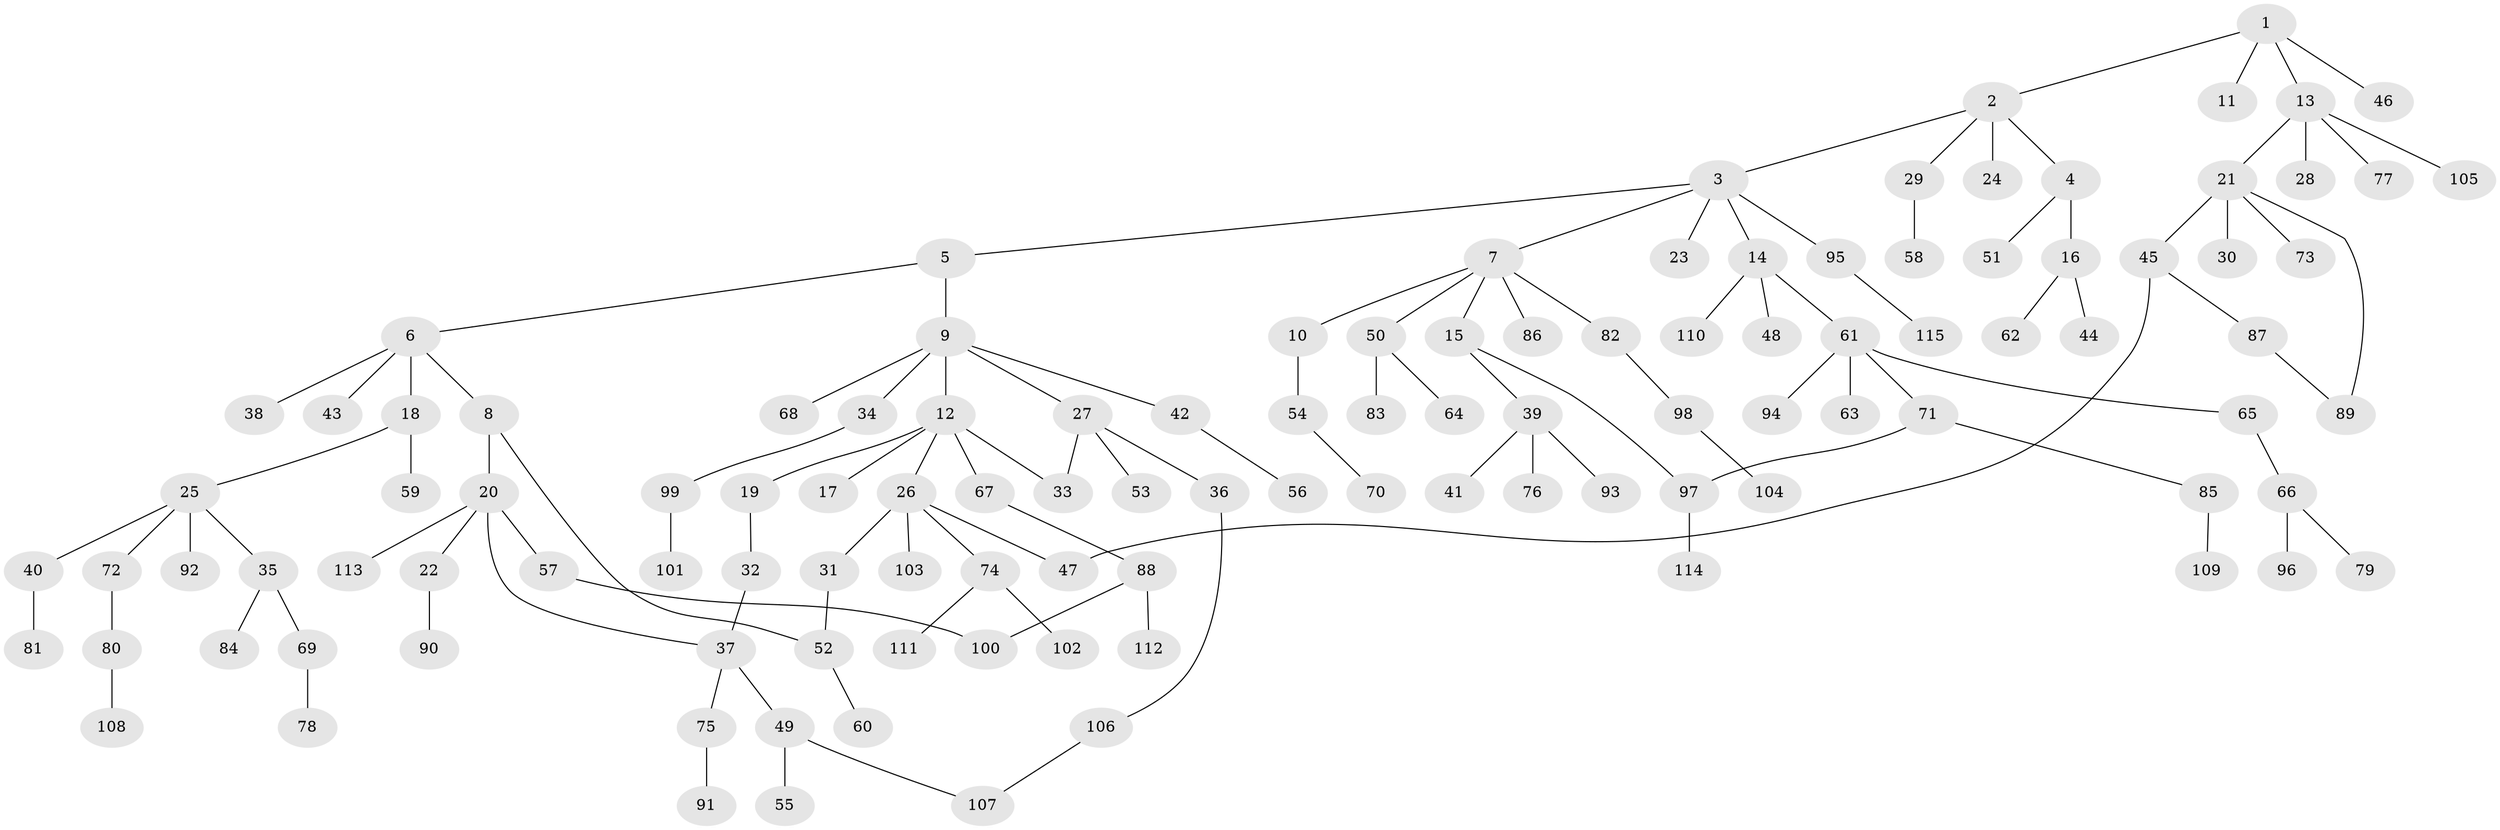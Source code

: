 // coarse degree distribution, {3: 0.10256410256410256, 6: 0.05128205128205128, 7: 0.05128205128205128, 2: 0.1794871794871795, 1: 0.5641025641025641, 5: 0.02564102564102564, 8: 0.01282051282051282, 4: 0.01282051282051282}
// Generated by graph-tools (version 1.1) at 2025/23/03/03/25 07:23:31]
// undirected, 115 vertices, 122 edges
graph export_dot {
graph [start="1"]
  node [color=gray90,style=filled];
  1;
  2;
  3;
  4;
  5;
  6;
  7;
  8;
  9;
  10;
  11;
  12;
  13;
  14;
  15;
  16;
  17;
  18;
  19;
  20;
  21;
  22;
  23;
  24;
  25;
  26;
  27;
  28;
  29;
  30;
  31;
  32;
  33;
  34;
  35;
  36;
  37;
  38;
  39;
  40;
  41;
  42;
  43;
  44;
  45;
  46;
  47;
  48;
  49;
  50;
  51;
  52;
  53;
  54;
  55;
  56;
  57;
  58;
  59;
  60;
  61;
  62;
  63;
  64;
  65;
  66;
  67;
  68;
  69;
  70;
  71;
  72;
  73;
  74;
  75;
  76;
  77;
  78;
  79;
  80;
  81;
  82;
  83;
  84;
  85;
  86;
  87;
  88;
  89;
  90;
  91;
  92;
  93;
  94;
  95;
  96;
  97;
  98;
  99;
  100;
  101;
  102;
  103;
  104;
  105;
  106;
  107;
  108;
  109;
  110;
  111;
  112;
  113;
  114;
  115;
  1 -- 2;
  1 -- 11;
  1 -- 13;
  1 -- 46;
  2 -- 3;
  2 -- 4;
  2 -- 24;
  2 -- 29;
  3 -- 5;
  3 -- 7;
  3 -- 14;
  3 -- 23;
  3 -- 95;
  4 -- 16;
  4 -- 51;
  5 -- 6;
  5 -- 9;
  6 -- 8;
  6 -- 18;
  6 -- 38;
  6 -- 43;
  7 -- 10;
  7 -- 15;
  7 -- 50;
  7 -- 82;
  7 -- 86;
  8 -- 20;
  8 -- 52;
  9 -- 12;
  9 -- 27;
  9 -- 34;
  9 -- 42;
  9 -- 68;
  10 -- 54;
  12 -- 17;
  12 -- 19;
  12 -- 26;
  12 -- 33;
  12 -- 67;
  13 -- 21;
  13 -- 28;
  13 -- 77;
  13 -- 105;
  14 -- 48;
  14 -- 61;
  14 -- 110;
  15 -- 39;
  15 -- 97;
  16 -- 44;
  16 -- 62;
  18 -- 25;
  18 -- 59;
  19 -- 32;
  20 -- 22;
  20 -- 37;
  20 -- 57;
  20 -- 113;
  21 -- 30;
  21 -- 45;
  21 -- 73;
  21 -- 89;
  22 -- 90;
  25 -- 35;
  25 -- 40;
  25 -- 72;
  25 -- 92;
  26 -- 31;
  26 -- 74;
  26 -- 103;
  26 -- 47;
  27 -- 36;
  27 -- 53;
  27 -- 33;
  29 -- 58;
  31 -- 52;
  32 -- 37;
  34 -- 99;
  35 -- 69;
  35 -- 84;
  36 -- 106;
  37 -- 49;
  37 -- 75;
  39 -- 41;
  39 -- 76;
  39 -- 93;
  40 -- 81;
  42 -- 56;
  45 -- 47;
  45 -- 87;
  49 -- 55;
  49 -- 107;
  50 -- 64;
  50 -- 83;
  52 -- 60;
  54 -- 70;
  57 -- 100;
  61 -- 63;
  61 -- 65;
  61 -- 71;
  61 -- 94;
  65 -- 66;
  66 -- 79;
  66 -- 96;
  67 -- 88;
  69 -- 78;
  71 -- 85;
  71 -- 97;
  72 -- 80;
  74 -- 102;
  74 -- 111;
  75 -- 91;
  80 -- 108;
  82 -- 98;
  85 -- 109;
  87 -- 89;
  88 -- 100;
  88 -- 112;
  95 -- 115;
  97 -- 114;
  98 -- 104;
  99 -- 101;
  106 -- 107;
}
